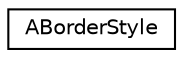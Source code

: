digraph "Graphical Class Hierarchy"
{
 // LATEX_PDF_SIZE
  edge [fontname="Helvetica",fontsize="10",labelfontname="Helvetica",labelfontsize="10"];
  node [fontname="Helvetica",fontsize="10",shape=record];
  rankdir="LR";
  Node0 [label="ABorderStyle",height=0.2,width=0.4,color="black", fillcolor="white", style="filled",URL="$classABorderStyle.html",tooltip="Describes border style, like CSS border-style."];
}

